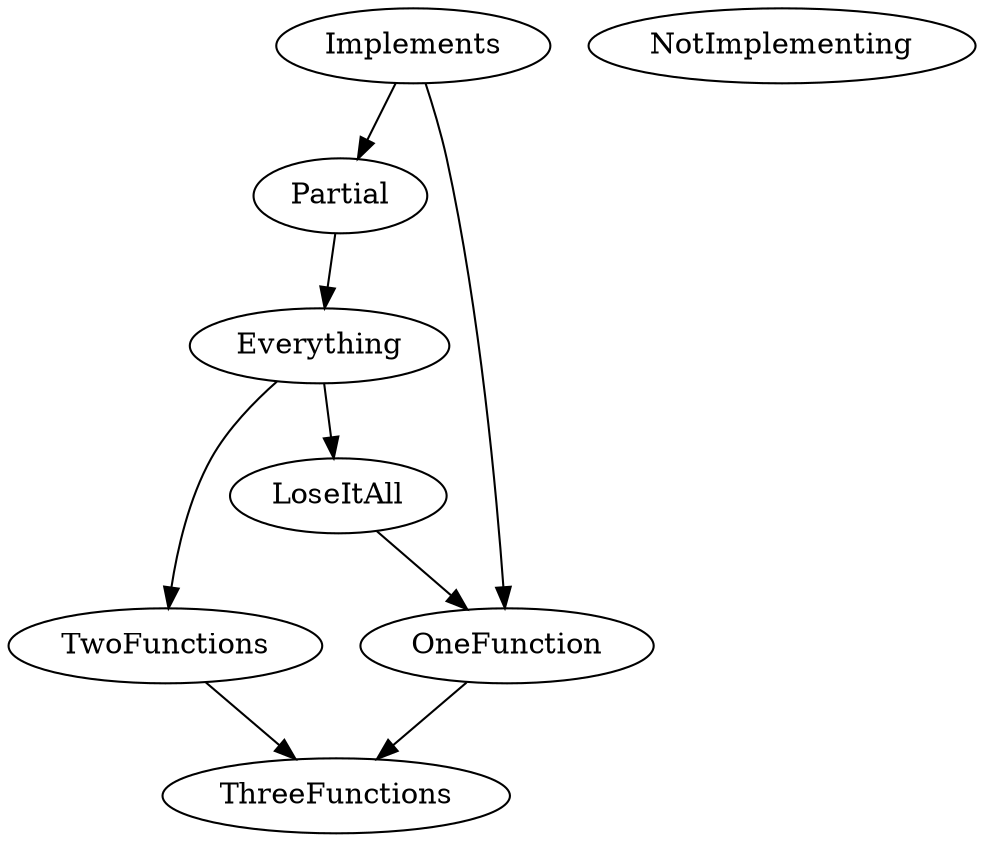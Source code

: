 digraph redefined {
	Implements->Partial;
	Partial->Everything;
	Everything->LoseItAll;
	Everything->TwoFunctions;
	Implements->OneFunction;
	LoseItAll->OneFunction;
	OneFunction->ThreeFunctions;
	TwoFunctions->ThreeFunctions;
	Everything;
	Implements;
	LoseItAll;
	NotImplementing;
	OneFunction;
	Partial;
	ThreeFunctions;
	TwoFunctions;

}

